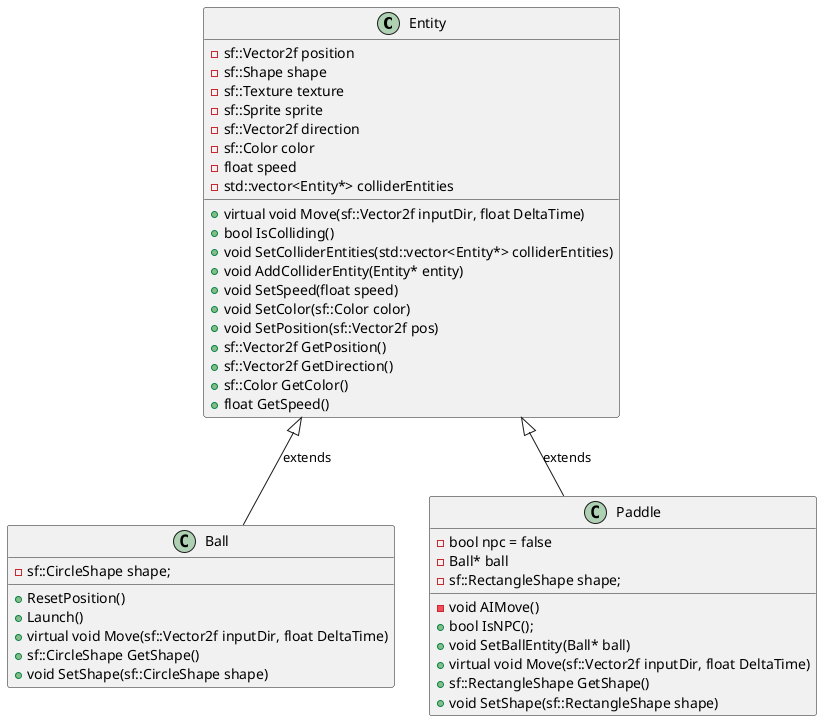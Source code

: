 @startuml

Entity <|-- Ball : extends
Entity <|-- Paddle : extends

class Entity {
 - sf::Vector2f position
 - sf::Shape shape
 - sf::Texture texture
 - sf::Sprite sprite
 - sf::Vector2f direction
 - sf::Color color
 - float speed
 - std::vector<Entity*> colliderEntities
 + virtual void Move(sf::Vector2f inputDir, float DeltaTime)
 + bool IsColliding()
 + void SetColliderEntities(std::vector<Entity*> colliderEntities)
 + void AddColliderEntity(Entity* entity)
 + void SetSpeed(float speed)
 + void SetColor(sf::Color color)
 + void SetPosition(sf::Vector2f pos)
 + sf::Vector2f GetPosition()
 + sf::Vector2f GetDirection()
 + sf::Color GetColor()
 + float GetSpeed()
}

class Ball {
 - sf::CircleShape shape;
 + ResetPosition()
 + Launch()
 + virtual void Move(sf::Vector2f inputDir, float DeltaTime)
 + sf::CircleShape GetShape()
 + void SetShape(sf::CircleShape shape)
}

class Paddle {
 - bool npc = false
 - Ball* ball
 - sf::RectangleShape shape;
 - void AIMove()
 + bool IsNPC();
 + void SetBallEntity(Ball* ball)
 + virtual void Move(sf::Vector2f inputDir, float DeltaTime)
 + sf::RectangleShape GetShape()
 + void SetShape(sf::RectangleShape shape)

}

@enduml
